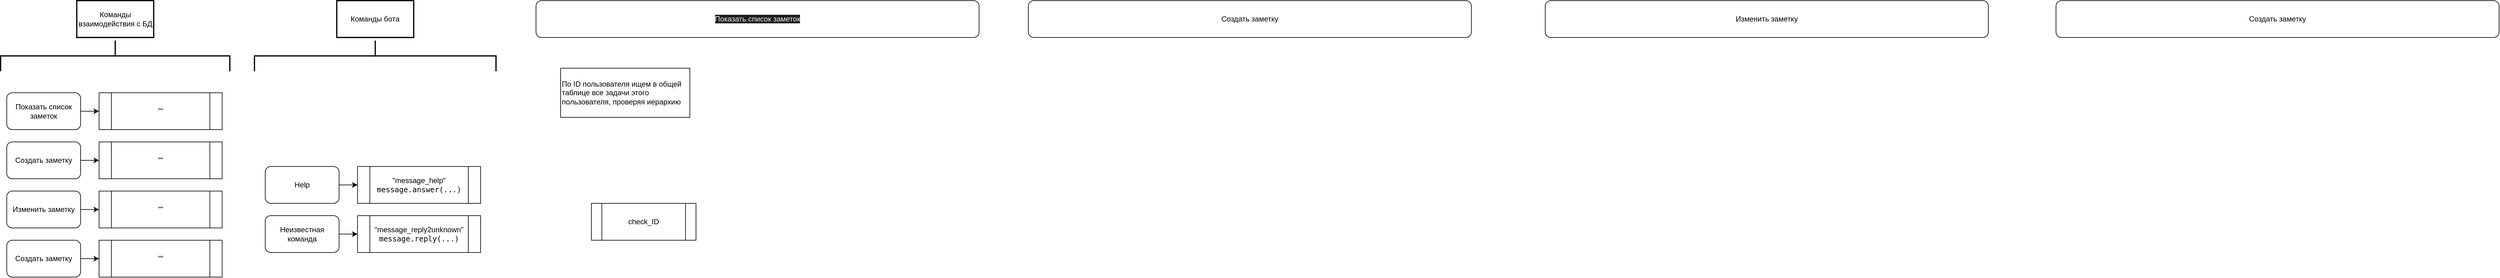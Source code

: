 <mxfile version="24.7.17">
  <diagram name="Страница — 1" id="q5T17Cgvx8EAALclAEJn">
    <mxGraphModel dx="2795" dy="1598" grid="1" gridSize="10" guides="1" tooltips="1" connect="1" arrows="1" fold="1" page="1" pageScale="1" pageWidth="827" pageHeight="1169" math="0" shadow="0">
      <root>
        <mxCell id="0" />
        <mxCell id="1" parent="0" />
        <mxCell id="a_DnK-zIp28bXrul3QrD-5" value="" style="edgeStyle=orthogonalEdgeStyle;rounded=0;orthogonalLoop=1;jettySize=auto;html=1;" parent="1" source="a_DnK-zIp28bXrul3QrD-2" target="a_DnK-zIp28bXrul3QrD-4" edge="1">
          <mxGeometry relative="1" as="geometry" />
        </mxCell>
        <mxCell id="a_DnK-zIp28bXrul3QrD-2" value="Неизвестная команда" style="whiteSpace=wrap;html=1;rounded=1;" parent="1" vertex="1">
          <mxGeometry x="440" y="390" width="120" height="60" as="geometry" />
        </mxCell>
        <mxCell id="a_DnK-zIp28bXrul3QrD-4" value="&quot;message_reply2&lt;span style=&quot;text-align: left; background-color: initial;&quot;&gt;unknown&quot;&lt;/span&gt;&lt;div&gt;&lt;code&gt;message.reply(...)&lt;/code&gt;&lt;span style=&quot;text-align: left; background-color: initial;&quot;&gt;&lt;br&gt;&lt;/span&gt;&lt;/div&gt;" style="shape=process;whiteSpace=wrap;html=1;backgroundOutline=1;" parent="1" vertex="1">
          <mxGeometry x="590" y="390" width="200" height="60" as="geometry" />
        </mxCell>
        <mxCell id="a_DnK-zIp28bXrul3QrD-6" value="" style="edgeStyle=orthogonalEdgeStyle;rounded=0;orthogonalLoop=1;jettySize=auto;html=1;" parent="1" source="a_DnK-zIp28bXrul3QrD-7" target="a_DnK-zIp28bXrul3QrD-8" edge="1">
          <mxGeometry relative="1" as="geometry" />
        </mxCell>
        <mxCell id="a_DnK-zIp28bXrul3QrD-7" value="Help" style="whiteSpace=wrap;html=1;rounded=1;" parent="1" vertex="1">
          <mxGeometry x="440" y="310" width="120" height="60" as="geometry" />
        </mxCell>
        <mxCell id="a_DnK-zIp28bXrul3QrD-8" value="&quot;message_help&lt;span style=&quot;text-align: left; background-color: initial;&quot;&gt;&quot;&lt;/span&gt;&lt;div&gt;&lt;code&gt;message.answer(...)&lt;/code&gt;&lt;span style=&quot;text-align: left; background-color: initial;&quot;&gt;&lt;br&gt;&lt;/span&gt;&lt;/div&gt;" style="shape=process;whiteSpace=wrap;html=1;backgroundOutline=1;" parent="1" vertex="1">
          <mxGeometry x="590" y="310" width="200" height="60" as="geometry" />
        </mxCell>
        <mxCell id="a_DnK-zIp28bXrul3QrD-9" value="" style="edgeStyle=orthogonalEdgeStyle;rounded=0;orthogonalLoop=1;jettySize=auto;html=1;" parent="1" source="a_DnK-zIp28bXrul3QrD-10" target="a_DnK-zIp28bXrul3QrD-11" edge="1">
          <mxGeometry relative="1" as="geometry" />
        </mxCell>
        <mxCell id="a_DnK-zIp28bXrul3QrD-10" value="&lt;div&gt;Показать список заметок&lt;br&gt;&lt;/div&gt;" style="whiteSpace=wrap;html=1;rounded=1;" parent="1" vertex="1">
          <mxGeometry x="20" y="190" width="120" height="60" as="geometry" />
        </mxCell>
        <mxCell id="a_DnK-zIp28bXrul3QrD-11" value="&quot;&lt;span style=&quot;text-align: left; background-color: initial;&quot;&gt;&quot;&lt;/span&gt;" style="shape=process;whiteSpace=wrap;html=1;backgroundOutline=1;" parent="1" vertex="1">
          <mxGeometry x="170" y="190" width="200" height="60" as="geometry" />
        </mxCell>
        <mxCell id="a_DnK-zIp28bXrul3QrD-12" value="" style="edgeStyle=orthogonalEdgeStyle;rounded=0;orthogonalLoop=1;jettySize=auto;html=1;" parent="1" source="a_DnK-zIp28bXrul3QrD-13" target="a_DnK-zIp28bXrul3QrD-14" edge="1">
          <mxGeometry relative="1" as="geometry" />
        </mxCell>
        <mxCell id="a_DnK-zIp28bXrul3QrD-13" value="Создать заметку" style="whiteSpace=wrap;html=1;rounded=1;" parent="1" vertex="1">
          <mxGeometry x="20" y="270" width="120" height="60" as="geometry" />
        </mxCell>
        <mxCell id="a_DnK-zIp28bXrul3QrD-14" value="&quot;&lt;span style=&quot;text-align: left; background-color: initial;&quot;&gt;&quot;&lt;/span&gt;" style="shape=process;whiteSpace=wrap;html=1;backgroundOutline=1;" parent="1" vertex="1">
          <mxGeometry x="170" y="270" width="200" height="60" as="geometry" />
        </mxCell>
        <mxCell id="a_DnK-zIp28bXrul3QrD-15" value="" style="edgeStyle=orthogonalEdgeStyle;rounded=0;orthogonalLoop=1;jettySize=auto;html=1;" parent="1" source="a_DnK-zIp28bXrul3QrD-16" target="a_DnK-zIp28bXrul3QrD-17" edge="1">
          <mxGeometry relative="1" as="geometry" />
        </mxCell>
        <mxCell id="a_DnK-zIp28bXrul3QrD-16" value="Изменить заметку" style="whiteSpace=wrap;html=1;rounded=1;" parent="1" vertex="1">
          <mxGeometry x="20" y="350" width="120" height="60" as="geometry" />
        </mxCell>
        <mxCell id="a_DnK-zIp28bXrul3QrD-17" value="&quot;&lt;span style=&quot;text-align: left; background-color: initial;&quot;&gt;&quot;&lt;/span&gt;" style="shape=process;whiteSpace=wrap;html=1;backgroundOutline=1;" parent="1" vertex="1">
          <mxGeometry x="170" y="350" width="200" height="60" as="geometry" />
        </mxCell>
        <mxCell id="a_DnK-zIp28bXrul3QrD-18" value="" style="edgeStyle=orthogonalEdgeStyle;rounded=0;orthogonalLoop=1;jettySize=auto;html=1;" parent="1" source="a_DnK-zIp28bXrul3QrD-19" target="a_DnK-zIp28bXrul3QrD-20" edge="1">
          <mxGeometry relative="1" as="geometry" />
        </mxCell>
        <mxCell id="a_DnK-zIp28bXrul3QrD-19" value="&lt;div&gt;Создать заметку&lt;br&gt;&lt;/div&gt;" style="whiteSpace=wrap;html=1;rounded=1;" parent="1" vertex="1">
          <mxGeometry x="20" y="430" width="120" height="60" as="geometry" />
        </mxCell>
        <mxCell id="a_DnK-zIp28bXrul3QrD-20" value="&quot;&lt;span style=&quot;text-align: left; background-color: initial;&quot;&gt;&quot;&lt;/span&gt;" style="shape=process;whiteSpace=wrap;html=1;backgroundOutline=1;" parent="1" vertex="1">
          <mxGeometry x="170" y="430" width="200" height="60" as="geometry" />
        </mxCell>
        <mxCell id="a_DnK-zIp28bXrul3QrD-22" value="" style="strokeWidth=2;html=1;shape=mxgraph.flowchart.annotation_2;align=left;labelPosition=right;pointerEvents=1;rotation=90;" parent="1" vertex="1">
          <mxGeometry x="171.25" y="-56.25" width="50" height="372.5" as="geometry" />
        </mxCell>
        <mxCell id="a_DnK-zIp28bXrul3QrD-25" value="Команды взаимодействия с БД" style="whiteSpace=wrap;html=1;align=center;strokeWidth=2;pointerEvents=1;" parent="1" vertex="1">
          <mxGeometry x="133.75" y="40" width="125" height="60" as="geometry" />
        </mxCell>
        <mxCell id="a_DnK-zIp28bXrul3QrD-28" value="" style="strokeWidth=2;html=1;shape=mxgraph.flowchart.annotation_2;align=left;labelPosition=right;pointerEvents=1;rotation=90;" parent="1" vertex="1">
          <mxGeometry x="593.75" y="-66.25" width="50" height="392.5" as="geometry" />
        </mxCell>
        <mxCell id="a_DnK-zIp28bXrul3QrD-29" value="Команды бота" style="whiteSpace=wrap;html=1;align=center;strokeWidth=2;pointerEvents=1;" parent="1" vertex="1">
          <mxGeometry x="556.25" y="40" width="125" height="60" as="geometry" />
        </mxCell>
        <mxCell id="a_DnK-zIp28bXrul3QrD-31" value="&lt;span style=&quot;color: rgb(240, 240, 240); font-family: Helvetica; font-size: 12px; font-style: normal; font-variant-ligatures: normal; font-variant-caps: normal; font-weight: 400; letter-spacing: normal; orphans: 2; text-align: center; text-indent: 0px; text-transform: none; widows: 2; word-spacing: 0px; -webkit-text-stroke-width: 0px; white-space: normal; background-color: rgb(27, 29, 30); text-decoration-thickness: initial; text-decoration-style: initial; text-decoration-color: initial; display: inline !important; float: none;&quot;&gt;Показать список заметок&lt;/span&gt;" style="whiteSpace=wrap;html=1;rounded=1;" parent="1" vertex="1">
          <mxGeometry x="880" y="40" width="720" height="60" as="geometry" />
        </mxCell>
        <mxCell id="a_DnK-zIp28bXrul3QrD-32" value="Создать заметку" style="whiteSpace=wrap;html=1;rounded=1;" parent="1" vertex="1">
          <mxGeometry x="1680" y="40" width="720" height="60" as="geometry" />
        </mxCell>
        <mxCell id="a_DnK-zIp28bXrul3QrD-33" value="Изменить заметку" style="whiteSpace=wrap;html=1;rounded=1;" parent="1" vertex="1">
          <mxGeometry x="2520" y="40" width="720" height="60" as="geometry" />
        </mxCell>
        <mxCell id="a_DnK-zIp28bXrul3QrD-34" value="Создать заметку" style="whiteSpace=wrap;html=1;rounded=1;" parent="1" vertex="1">
          <mxGeometry x="3350" y="40" width="720" height="60" as="geometry" />
        </mxCell>
        <mxCell id="a_DnK-zIp28bXrul3QrD-38" value="check_ID" style="shape=process;whiteSpace=wrap;html=1;backgroundOutline=1;" parent="1" vertex="1">
          <mxGeometry x="970" y="370" width="170" height="60" as="geometry" />
        </mxCell>
        <mxCell id="a_DnK-zIp28bXrul3QrD-40" value="&lt;div style=&quot;&quot;&gt;По ID пользователя ищем в общей таблице все задачи этого пользователя, проверяя иерархию&lt;/div&gt;" style="rounded=0;whiteSpace=wrap;html=1;align=left;" parent="1" vertex="1">
          <mxGeometry x="920" y="150" width="210" height="80" as="geometry" />
        </mxCell>
      </root>
    </mxGraphModel>
  </diagram>
</mxfile>
